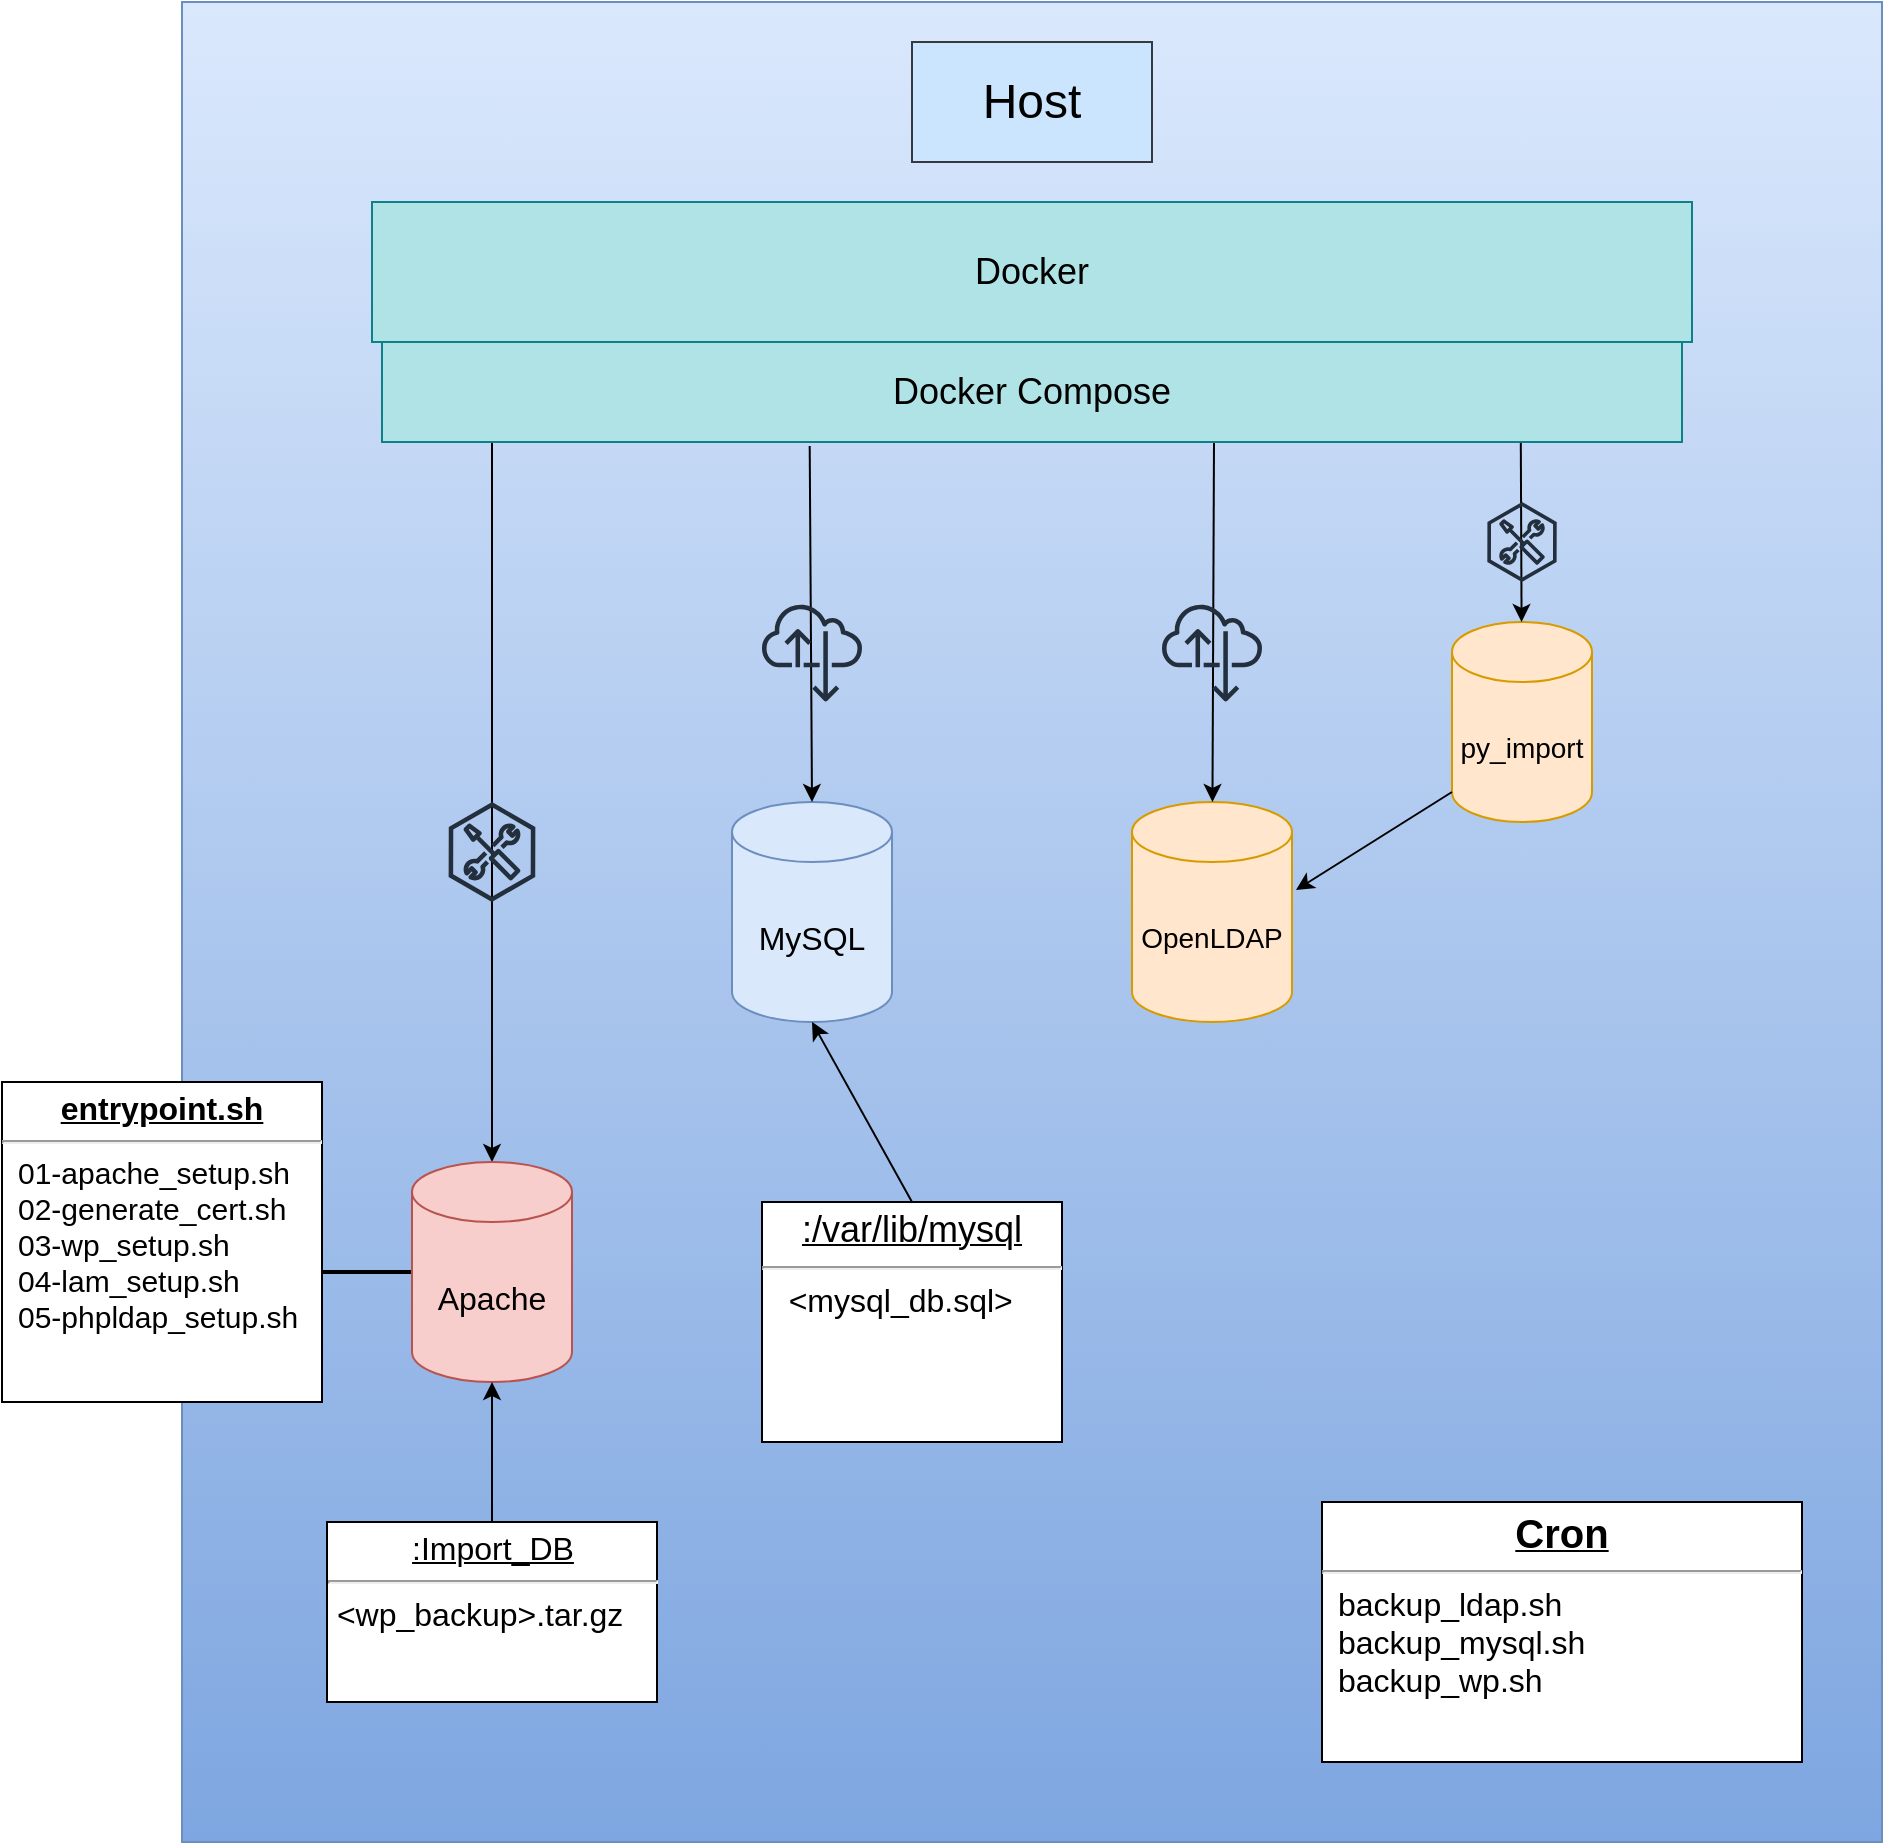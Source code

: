<mxfile version="23.0.2" type="device">
  <diagram name="Page-1" id="kltshTWYPU8yn0RGFFcA">
    <mxGraphModel dx="1900" dy="637" grid="1" gridSize="10" guides="1" tooltips="1" connect="1" arrows="1" fold="1" page="1" pageScale="1" pageWidth="850" pageHeight="1100" math="0" shadow="0">
      <root>
        <mxCell id="0" />
        <mxCell id="1" parent="0" />
        <mxCell id="qMMTENgqve7BETuRsPp--1" value="" style="rounded=0;whiteSpace=wrap;html=1;fillColor=#dae8fc;strokeColor=#6c8ebf;gradientColor=#7ea6e0;" parent="1" vertex="1">
          <mxGeometry width="850" height="920" as="geometry" />
        </mxCell>
        <mxCell id="D2HxOhX7Hvjd5KDJfN-q-5" value="&lt;div&gt;&lt;font style=&quot;font-size: 18px;&quot;&gt;Docker&lt;/font&gt;&lt;/div&gt;" style="rounded=0;whiteSpace=wrap;html=1;fillColor=#b0e3e6;strokeColor=#0e8088;" parent="1" vertex="1">
          <mxGeometry x="95" y="100" width="660" height="70" as="geometry" />
        </mxCell>
        <mxCell id="D2HxOhX7Hvjd5KDJfN-q-10" value="&lt;font style=&quot;font-size: 14px;&quot;&gt;py_import&lt;/font&gt;" style="shape=cylinder3;whiteSpace=wrap;html=1;boundedLbl=1;backgroundOutline=1;size=15;fillColor=#ffe6cc;strokeColor=#d79b00;" parent="1" vertex="1">
          <mxGeometry x="635" y="310" width="70" height="100" as="geometry" />
        </mxCell>
        <mxCell id="D2HxOhX7Hvjd5KDJfN-q-11" value="&lt;font style=&quot;font-size: 14px;&quot;&gt;OpenLDAP&lt;/font&gt;" style="shape=cylinder3;whiteSpace=wrap;html=1;boundedLbl=1;backgroundOutline=1;size=15;fillColor=#ffe6cc;strokeColor=#d79b00;" parent="1" vertex="1">
          <mxGeometry x="475" y="400" width="80" height="110" as="geometry" />
        </mxCell>
        <mxCell id="D2HxOhX7Hvjd5KDJfN-q-13" value="&lt;font style=&quot;font-size: 16px;&quot;&gt;MySQL&lt;/font&gt;" style="shape=cylinder3;whiteSpace=wrap;html=1;boundedLbl=1;backgroundOutline=1;size=15;fillColor=#dae8fc;strokeColor=#6c8ebf;" parent="1" vertex="1">
          <mxGeometry x="275" y="400" width="80" height="110" as="geometry" />
        </mxCell>
        <mxCell id="D2HxOhX7Hvjd5KDJfN-q-16" value="" style="endArrow=classic;html=1;rounded=0;movable=1;resizable=1;rotatable=1;deletable=1;editable=1;locked=0;connectable=1;exitX=0.64;exitY=1;exitDx=0;exitDy=0;exitPerimeter=0;" parent="1" source="qMMTENgqve7BETuRsPp--2" target="D2HxOhX7Hvjd5KDJfN-q-11" edge="1">
          <mxGeometry width="50" height="50" relative="1" as="geometry">
            <mxPoint x="515" y="240" as="sourcePoint" />
            <mxPoint x="445" y="480" as="targetPoint" />
          </mxGeometry>
        </mxCell>
        <mxCell id="D2HxOhX7Hvjd5KDJfN-q-17" value="" style="endArrow=classic;html=1;rounded=0;entryX=0.5;entryY=0;entryDx=0;entryDy=0;entryPerimeter=0;movable=1;resizable=1;rotatable=1;deletable=1;editable=1;locked=0;connectable=1;exitX=0.329;exitY=1.04;exitDx=0;exitDy=0;exitPerimeter=0;" parent="1" source="qMMTENgqve7BETuRsPp--2" target="D2HxOhX7Hvjd5KDJfN-q-13" edge="1">
          <mxGeometry width="50" height="50" relative="1" as="geometry">
            <mxPoint x="315" y="240" as="sourcePoint" />
            <mxPoint x="445" y="480" as="targetPoint" />
          </mxGeometry>
        </mxCell>
        <mxCell id="D2HxOhX7Hvjd5KDJfN-q-18" value="" style="endArrow=classic;html=1;rounded=0;exitX=0.87;exitY=1.043;exitDx=0;exitDy=0;exitPerimeter=0;movable=1;resizable=1;rotatable=1;deletable=1;editable=1;locked=0;connectable=1;" parent="1" source="D2HxOhX7Hvjd5KDJfN-q-5" target="D2HxOhX7Hvjd5KDJfN-q-10" edge="1">
          <mxGeometry width="50" height="50" relative="1" as="geometry">
            <mxPoint x="395" y="530" as="sourcePoint" />
            <mxPoint x="445" y="480" as="targetPoint" />
          </mxGeometry>
        </mxCell>
        <mxCell id="D2HxOhX7Hvjd5KDJfN-q-19" value="" style="endArrow=classic;html=1;rounded=0;entryX=0.5;entryY=0;entryDx=0;entryDy=0;entryPerimeter=0;movable=1;resizable=1;rotatable=1;deletable=1;editable=1;locked=0;connectable=1;" parent="1" target="D2HxOhX7Hvjd5KDJfN-q-12" edge="1">
          <mxGeometry width="50" height="50" relative="1" as="geometry">
            <mxPoint x="155" y="220" as="sourcePoint" />
            <mxPoint x="445" y="480" as="targetPoint" />
          </mxGeometry>
        </mxCell>
        <mxCell id="D2HxOhX7Hvjd5KDJfN-q-20" value="" style="endArrow=classic;html=1;rounded=0;exitX=0;exitY=1;exitDx=0;exitDy=-15;exitPerimeter=0;entryX=1.025;entryY=0.4;entryDx=0;entryDy=0;entryPerimeter=0;" parent="1" source="D2HxOhX7Hvjd5KDJfN-q-10" target="D2HxOhX7Hvjd5KDJfN-q-11" edge="1">
          <mxGeometry width="50" height="50" relative="1" as="geometry">
            <mxPoint x="395" y="530" as="sourcePoint" />
            <mxPoint x="445" y="480" as="targetPoint" />
          </mxGeometry>
        </mxCell>
        <mxCell id="D2HxOhX7Hvjd5KDJfN-q-23" value="" style="sketch=0;outlineConnect=0;fontColor=#232F3E;gradientColor=none;fillColor=#232F3D;strokeColor=none;dashed=0;verticalLabelPosition=bottom;verticalAlign=top;align=center;html=1;fontSize=12;fontStyle=0;aspect=fixed;pointerEvents=1;shape=mxgraph.aws4.internet_alt22;" parent="1" vertex="1">
          <mxGeometry x="290" y="300" width="50" height="50" as="geometry" />
        </mxCell>
        <mxCell id="D2HxOhX7Hvjd5KDJfN-q-25" value="" style="sketch=0;outlineConnect=0;fontColor=#232F3E;gradientColor=none;fillColor=#232F3D;strokeColor=none;dashed=0;verticalLabelPosition=bottom;verticalAlign=top;align=center;html=1;fontSize=12;fontStyle=0;aspect=fixed;pointerEvents=1;shape=mxgraph.aws4.external_toolkit;" parent="1" vertex="1">
          <mxGeometry x="133.2" y="400" width="43.59" height="50" as="geometry" />
        </mxCell>
        <mxCell id="D2HxOhX7Hvjd5KDJfN-q-26" value="" style="sketch=0;outlineConnect=0;fontColor=#232F3E;gradientColor=none;fillColor=#232F3D;strokeColor=none;dashed=0;verticalLabelPosition=bottom;verticalAlign=top;align=center;html=1;fontSize=12;fontStyle=0;aspect=fixed;pointerEvents=1;shape=mxgraph.aws4.internet_alt22;" parent="1" vertex="1">
          <mxGeometry x="490" y="300" width="50" height="50" as="geometry" />
        </mxCell>
        <mxCell id="D2HxOhX7Hvjd5KDJfN-q-27" value="" style="sketch=0;outlineConnect=0;fontColor=#232F3E;gradientColor=none;fillColor=#232F3D;strokeColor=none;dashed=0;verticalLabelPosition=bottom;verticalAlign=top;align=center;html=1;fontSize=12;fontStyle=0;aspect=fixed;pointerEvents=1;shape=mxgraph.aws4.external_toolkit;" parent="1" vertex="1">
          <mxGeometry x="652.57" y="250" width="34.87" height="40" as="geometry" />
        </mxCell>
        <mxCell id="qMMTENgqve7BETuRsPp--2" value="&lt;font style=&quot;font-size: 18px;&quot;&gt;Docker Compose&lt;br&gt;&lt;/font&gt;" style="rounded=0;whiteSpace=wrap;html=1;fillColor=#b0e3e6;strokeColor=#0e8088;" parent="1" vertex="1">
          <mxGeometry x="100" y="170" width="650" height="50" as="geometry" />
        </mxCell>
        <mxCell id="qMMTENgqve7BETuRsPp--5" value="&lt;p style=&quot;margin:0px;margin-top:4px;text-align:center;text-decoration:underline;&quot;&gt;&lt;b&gt;&lt;font style=&quot;font-size: 20px;&quot;&gt;Cron&lt;/font&gt;&lt;/b&gt;&lt;br&gt;&lt;/p&gt;&lt;hr&gt;&lt;p style=&quot;margin: 0px 0px 0px 8px; font-size: 16px;&quot;&gt;&lt;font style=&quot;font-size: 16px;&quot;&gt;backup_ldap.sh&lt;/font&gt;&lt;/p&gt;&lt;p style=&quot;margin: 0px 0px 0px 8px; font-size: 16px;&quot;&gt;&lt;font style=&quot;font-size: 16px;&quot;&gt;backup_mysql.sh&lt;br&gt;&lt;/font&gt;&lt;/p&gt;&lt;p style=&quot;margin: 0px 0px 0px 8px; font-size: 16px;&quot;&gt;&lt;font style=&quot;font-size: 16px;&quot;&gt;backup_wp.sh&lt;/font&gt;&lt;/p&gt;" style="verticalAlign=top;align=left;overflow=fill;fontSize=12;fontFamily=Helvetica;html=1;whiteSpace=wrap;" parent="1" vertex="1">
          <mxGeometry x="570" y="750" width="240" height="130" as="geometry" />
        </mxCell>
        <mxCell id="qMMTENgqve7BETuRsPp--8" value="&lt;font style=&quot;font-size: 24px;&quot;&gt;Host&lt;/font&gt;" style="rounded=0;whiteSpace=wrap;html=1;fillColor=#cce5ff;strokeColor=#36393d;" parent="1" vertex="1">
          <mxGeometry x="365" y="20" width="120" height="60" as="geometry" />
        </mxCell>
        <mxCell id="Et8f4uAZvkp_d4TLXR1U-1" value="&lt;p style=&quot;margin: 4px 0px 0px; text-align: center; text-decoration: underline; font-size: 16px;&quot;&gt;&lt;b&gt;entrypoint.sh&lt;/b&gt;&lt;br&gt;&lt;/p&gt;&lt;hr&gt;&lt;p style=&quot;margin: 0px 0px 0px 8px; font-size: 15px;&quot;&gt;&lt;font style=&quot;font-size: 15px;&quot;&gt;01-apache_setup.sh&lt;/font&gt;&lt;/p&gt;&lt;p style=&quot;margin: 0px 0px 0px 8px; font-size: 15px;&quot;&gt;&lt;font style=&quot;font-size: 15px;&quot;&gt;02-generate_cert.sh&lt;/font&gt;&lt;/p&gt;&lt;p style=&quot;margin: 0px 0px 0px 8px; font-size: 15px;&quot;&gt;&lt;font style=&quot;font-size: 15px;&quot;&gt;03-wp_setup.sh&lt;/font&gt;&lt;/p&gt;&lt;p style=&quot;margin: 0px 0px 0px 8px; font-size: 15px;&quot;&gt;&lt;font style=&quot;font-size: 15px;&quot;&gt;04-lam_setup.sh&lt;/font&gt;&lt;/p&gt;&lt;p style=&quot;margin: 0px 0px 0px 8px; font-size: 15px;&quot;&gt;&lt;font style=&quot;font-size: 15px;&quot;&gt;05-phpldap_setup.sh&lt;/font&gt;&lt;br&gt;&lt;/p&gt;" style="verticalAlign=top;align=left;overflow=fill;fontSize=12;fontFamily=Helvetica;html=1;whiteSpace=wrap;" parent="1" vertex="1">
          <mxGeometry x="-90" y="540" width="160" height="160" as="geometry" />
        </mxCell>
        <mxCell id="Et8f4uAZvkp_d4TLXR1U-4" value="&lt;p style=&quot;margin:0px;margin-top:4px;text-align:center;text-decoration:underline;&quot;&gt;&lt;span style=&quot;background-color: initial;&quot;&gt;&lt;font style=&quot;font-size: 18px;&quot;&gt;:/var/lib/mysql&lt;/font&gt;&lt;/span&gt;&lt;br&gt;&lt;/p&gt;&lt;hr&gt;&lt;div&gt;&lt;font style=&quot;font-size: 16px;&quot;&gt;&amp;nbsp;&amp;nbsp; &amp;lt;mysql_db.sql&amp;gt;&lt;/font&gt;&lt;br&gt;&lt;/div&gt;" style="verticalAlign=top;align=left;overflow=fill;fontSize=12;fontFamily=Helvetica;html=1;whiteSpace=wrap;" parent="1" vertex="1">
          <mxGeometry x="290" y="600" width="150" height="120" as="geometry" />
        </mxCell>
        <mxCell id="Et8f4uAZvkp_d4TLXR1U-5" value="" style="line;strokeWidth=2;html=1;" parent="1" vertex="1">
          <mxGeometry x="70" y="630" width="50" height="10" as="geometry" />
        </mxCell>
        <mxCell id="D2HxOhX7Hvjd5KDJfN-q-12" value="&lt;font style=&quot;font-size: 16px;&quot;&gt;Apache&lt;/font&gt;" style="shape=cylinder3;whiteSpace=wrap;html=1;boundedLbl=1;backgroundOutline=1;size=15;fillColor=#f8cecc;strokeColor=#b85450;" parent="1" vertex="1">
          <mxGeometry x="115" y="580" width="80" height="110" as="geometry" />
        </mxCell>
        <mxCell id="4" value="&lt;p style=&quot;margin:0px;margin-top:4px;text-align:center;text-decoration:underline;&quot;&gt;&lt;span style=&quot;background-color: initial;&quot;&gt;&lt;font style=&quot;font-size: 16px;&quot;&gt;:Import_DB&lt;/font&gt;&lt;/span&gt;&lt;br&gt;&lt;/p&gt;&lt;hr&gt;&lt;div&gt;&lt;font style=&quot;font-size: 16px;&quot;&gt;&amp;nbsp;&amp;lt;wp_backup&amp;gt;.tar.gz&lt;br&gt;&lt;/font&gt;&lt;/div&gt;" style="verticalAlign=top;align=left;overflow=fill;fontSize=12;fontFamily=Helvetica;html=1;whiteSpace=wrap;" parent="1" vertex="1">
          <mxGeometry x="72.5" y="760" width="165" height="90" as="geometry" />
        </mxCell>
        <mxCell id="5" value="" style="endArrow=classic;html=1;exitX=0.5;exitY=0;exitDx=0;exitDy=0;entryX=0.5;entryY=1;entryDx=0;entryDy=0;entryPerimeter=0;" parent="1" source="4" target="D2HxOhX7Hvjd5KDJfN-q-12" edge="1">
          <mxGeometry width="50" height="50" relative="1" as="geometry">
            <mxPoint x="340" y="700" as="sourcePoint" />
            <mxPoint x="390" y="650" as="targetPoint" />
          </mxGeometry>
        </mxCell>
        <mxCell id="6" value="" style="endArrow=classic;html=1;exitX=0.5;exitY=0;exitDx=0;exitDy=0;entryX=0.5;entryY=1;entryDx=0;entryDy=0;entryPerimeter=0;" parent="1" source="Et8f4uAZvkp_d4TLXR1U-4" target="D2HxOhX7Hvjd5KDJfN-q-13" edge="1">
          <mxGeometry width="50" height="50" relative="1" as="geometry">
            <mxPoint x="290" y="590" as="sourcePoint" />
            <mxPoint x="340" y="540" as="targetPoint" />
          </mxGeometry>
        </mxCell>
      </root>
    </mxGraphModel>
  </diagram>
</mxfile>
